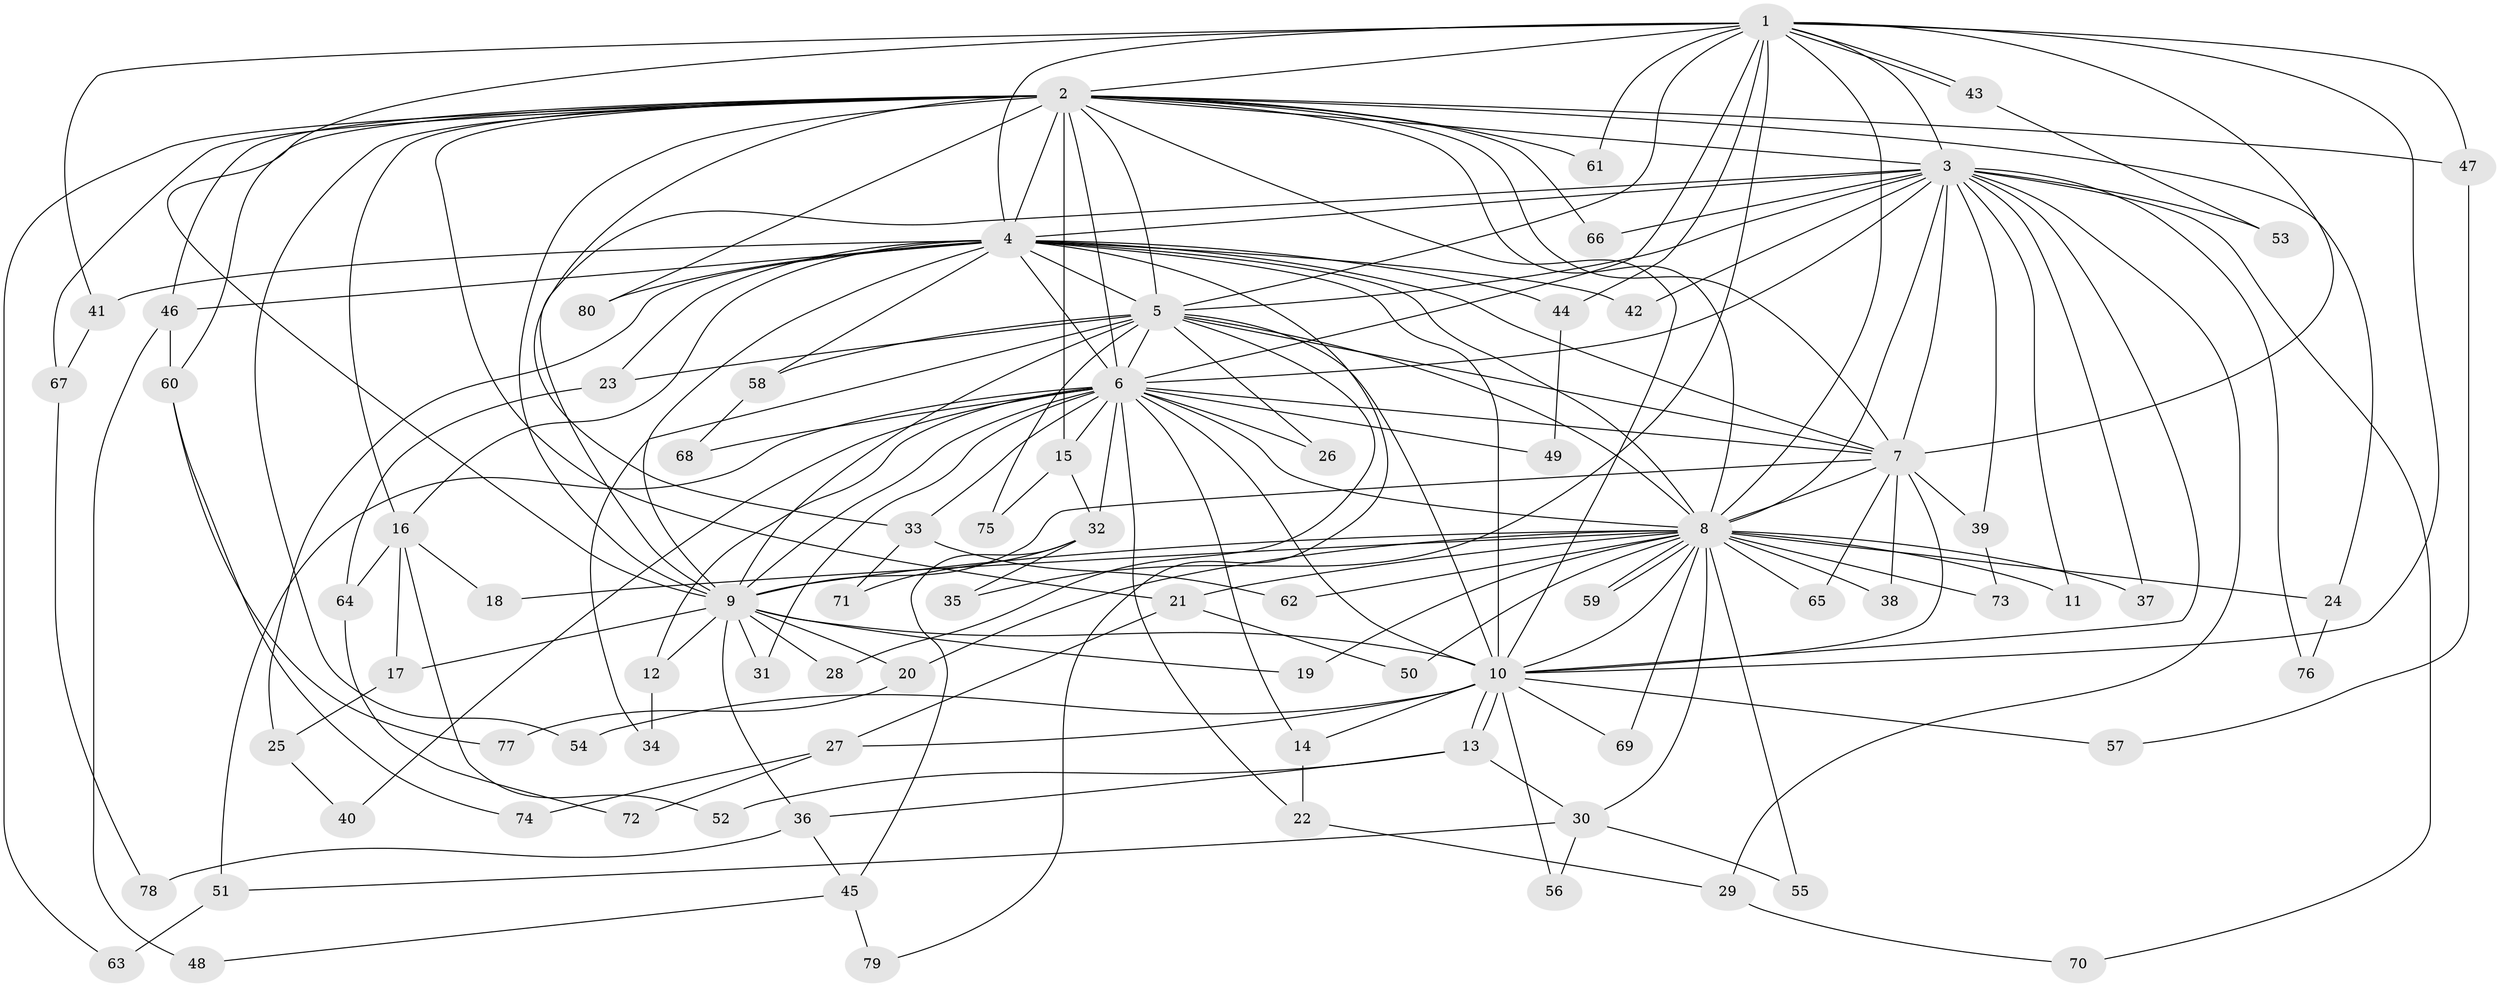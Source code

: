 // Generated by graph-tools (version 1.1) at 2025/35/03/09/25 02:35:02]
// undirected, 80 vertices, 185 edges
graph export_dot {
graph [start="1"]
  node [color=gray90,style=filled];
  1;
  2;
  3;
  4;
  5;
  6;
  7;
  8;
  9;
  10;
  11;
  12;
  13;
  14;
  15;
  16;
  17;
  18;
  19;
  20;
  21;
  22;
  23;
  24;
  25;
  26;
  27;
  28;
  29;
  30;
  31;
  32;
  33;
  34;
  35;
  36;
  37;
  38;
  39;
  40;
  41;
  42;
  43;
  44;
  45;
  46;
  47;
  48;
  49;
  50;
  51;
  52;
  53;
  54;
  55;
  56;
  57;
  58;
  59;
  60;
  61;
  62;
  63;
  64;
  65;
  66;
  67;
  68;
  69;
  70;
  71;
  72;
  73;
  74;
  75;
  76;
  77;
  78;
  79;
  80;
  1 -- 2;
  1 -- 3;
  1 -- 4;
  1 -- 5;
  1 -- 6;
  1 -- 7;
  1 -- 8;
  1 -- 9;
  1 -- 10;
  1 -- 35;
  1 -- 41;
  1 -- 43;
  1 -- 43;
  1 -- 44;
  1 -- 47;
  1 -- 61;
  2 -- 3;
  2 -- 4;
  2 -- 5;
  2 -- 6;
  2 -- 7;
  2 -- 8;
  2 -- 9;
  2 -- 10;
  2 -- 15;
  2 -- 16;
  2 -- 21;
  2 -- 24;
  2 -- 33;
  2 -- 46;
  2 -- 47;
  2 -- 54;
  2 -- 60;
  2 -- 61;
  2 -- 63;
  2 -- 66;
  2 -- 67;
  2 -- 80;
  3 -- 4;
  3 -- 5;
  3 -- 6;
  3 -- 7;
  3 -- 8;
  3 -- 9;
  3 -- 10;
  3 -- 11;
  3 -- 29;
  3 -- 37;
  3 -- 39;
  3 -- 42;
  3 -- 53;
  3 -- 66;
  3 -- 70;
  3 -- 76;
  4 -- 5;
  4 -- 6;
  4 -- 7;
  4 -- 8;
  4 -- 9;
  4 -- 10;
  4 -- 16;
  4 -- 23;
  4 -- 25;
  4 -- 41;
  4 -- 42;
  4 -- 44;
  4 -- 46;
  4 -- 58;
  4 -- 79;
  4 -- 80;
  5 -- 6;
  5 -- 7;
  5 -- 8;
  5 -- 9;
  5 -- 10;
  5 -- 23;
  5 -- 26;
  5 -- 28;
  5 -- 34;
  5 -- 58;
  5 -- 75;
  6 -- 7;
  6 -- 8;
  6 -- 9;
  6 -- 10;
  6 -- 12;
  6 -- 14;
  6 -- 15;
  6 -- 22;
  6 -- 26;
  6 -- 31;
  6 -- 32;
  6 -- 33;
  6 -- 40;
  6 -- 49;
  6 -- 51;
  6 -- 68;
  7 -- 8;
  7 -- 9;
  7 -- 10;
  7 -- 38;
  7 -- 39;
  7 -- 65;
  8 -- 9;
  8 -- 10;
  8 -- 11;
  8 -- 18;
  8 -- 19;
  8 -- 20;
  8 -- 21;
  8 -- 24;
  8 -- 30;
  8 -- 37;
  8 -- 38;
  8 -- 50;
  8 -- 55;
  8 -- 59;
  8 -- 59;
  8 -- 62;
  8 -- 65;
  8 -- 69;
  8 -- 73;
  9 -- 10;
  9 -- 12;
  9 -- 17;
  9 -- 19;
  9 -- 20;
  9 -- 28;
  9 -- 31;
  9 -- 36;
  10 -- 13;
  10 -- 13;
  10 -- 14;
  10 -- 27;
  10 -- 54;
  10 -- 56;
  10 -- 57;
  10 -- 69;
  12 -- 34;
  13 -- 30;
  13 -- 36;
  13 -- 52;
  14 -- 22;
  15 -- 32;
  15 -- 75;
  16 -- 17;
  16 -- 18;
  16 -- 52;
  16 -- 64;
  17 -- 25;
  20 -- 77;
  21 -- 27;
  21 -- 50;
  22 -- 29;
  23 -- 64;
  24 -- 76;
  25 -- 40;
  27 -- 72;
  27 -- 74;
  29 -- 70;
  30 -- 51;
  30 -- 55;
  30 -- 56;
  32 -- 35;
  32 -- 45;
  32 -- 71;
  33 -- 62;
  33 -- 71;
  36 -- 45;
  36 -- 78;
  39 -- 73;
  41 -- 67;
  43 -- 53;
  44 -- 49;
  45 -- 48;
  45 -- 79;
  46 -- 48;
  46 -- 60;
  47 -- 57;
  51 -- 63;
  58 -- 68;
  60 -- 74;
  60 -- 77;
  64 -- 72;
  67 -- 78;
}
